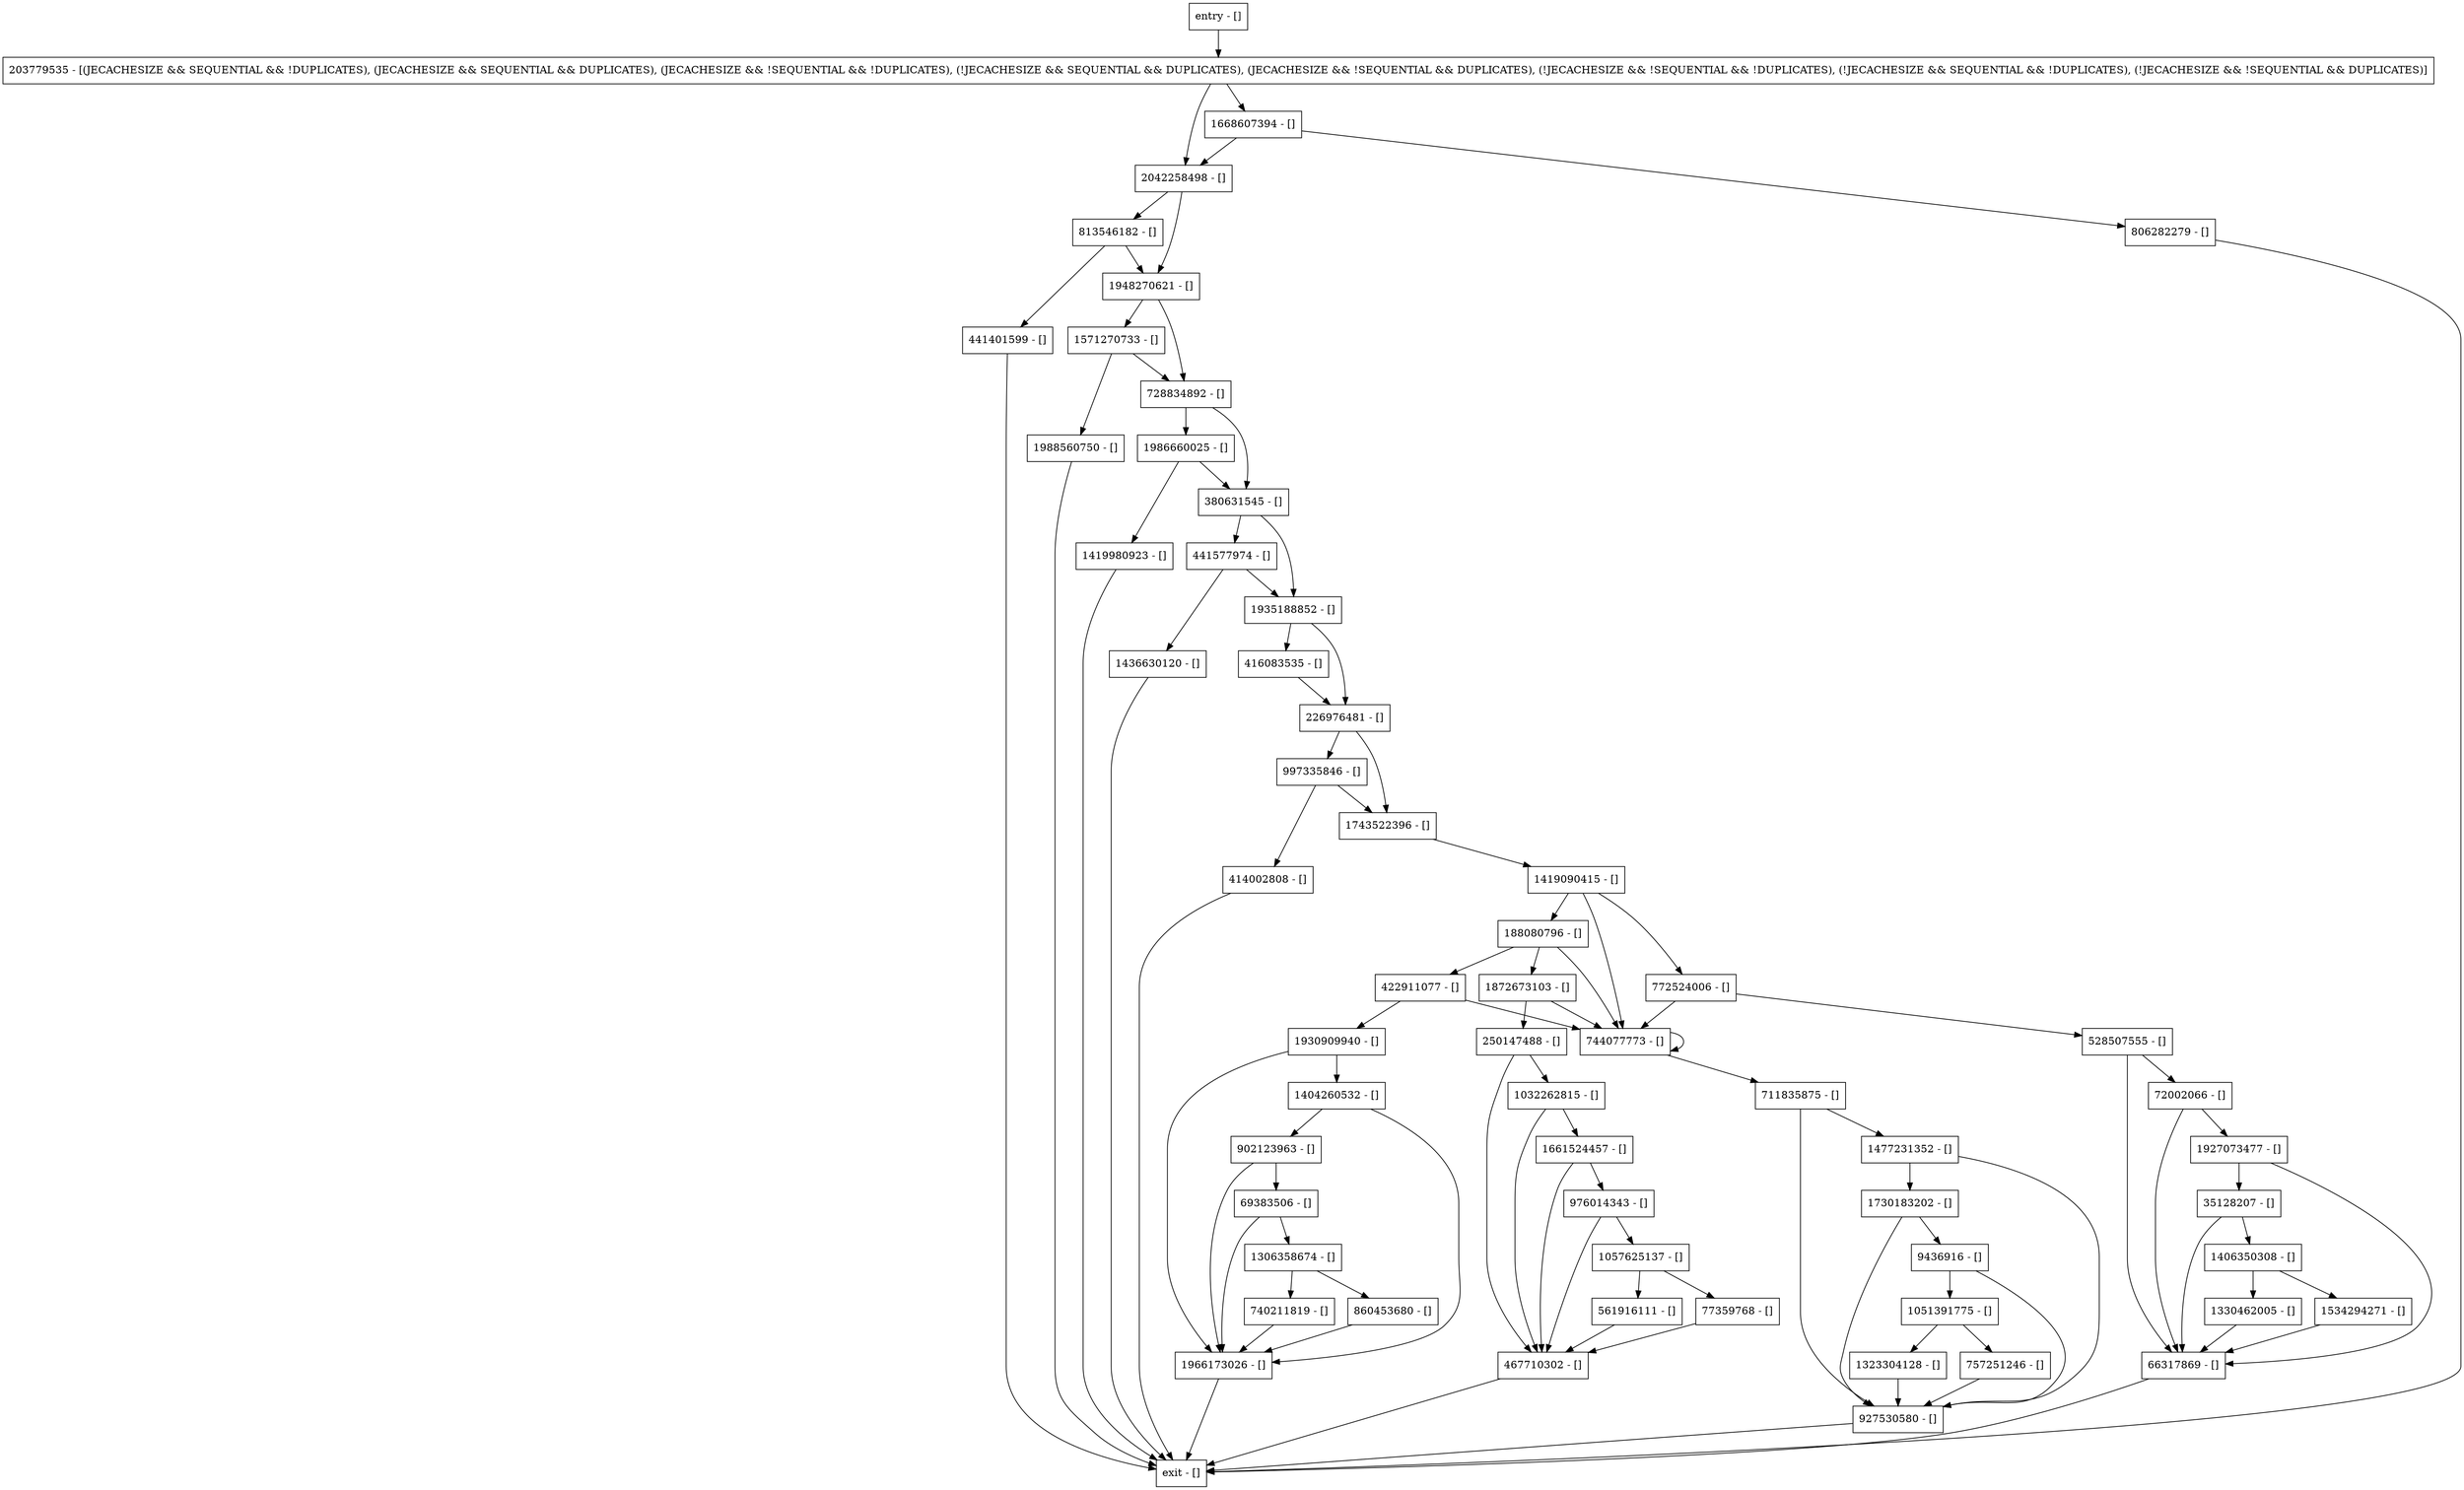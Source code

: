 digraph insertOrUpdateRecord {
node [shape=record];
1330462005 [label="1330462005 - []"];
1534294271 [label="1534294271 - []"];
226976481 [label="226976481 - []"];
1743522396 [label="1743522396 - []"];
1661524457 [label="1661524457 - []"];
1477231352 [label="1477231352 - []"];
1419090415 [label="1419090415 - []"];
1057625137 [label="1057625137 - []"];
414002808 [label="414002808 - []"];
1406350308 [label="1406350308 - []"];
441577974 [label="441577974 - []"];
728834892 [label="728834892 - []"];
380631545 [label="380631545 - []"];
441401599 [label="441401599 - []"];
902123963 [label="902123963 - []"];
927530580 [label="927530580 - []"];
1730183202 [label="1730183202 - []"];
203779535 [label="203779535 - [(JECACHESIZE && SEQUENTIAL && !DUPLICATES), (JECACHESIZE && SEQUENTIAL && DUPLICATES), (JECACHESIZE && !SEQUENTIAL && !DUPLICATES), (!JECACHESIZE && SEQUENTIAL && DUPLICATES), (JECACHESIZE && !SEQUENTIAL && DUPLICATES), (!JECACHESIZE && !SEQUENTIAL && !DUPLICATES), (!JECACHESIZE && SEQUENTIAL && !DUPLICATES), (!JECACHESIZE && !SEQUENTIAL && DUPLICATES)]"];
2042258498 [label="2042258498 - []"];
772524006 [label="772524006 - []"];
528507555 [label="528507555 - []"];
1668607394 [label="1668607394 - []"];
69383506 [label="69383506 - []"];
561916111 [label="561916111 - []"];
1930909940 [label="1930909940 - []"];
422911077 [label="422911077 - []"];
entry [label="entry - []"];
exit [label="exit - []"];
1419980923 [label="1419980923 - []"];
813546182 [label="813546182 - []"];
740211819 [label="740211819 - []"];
1988560750 [label="1988560750 - []"];
416083535 [label="416083535 - []"];
744077773 [label="744077773 - []"];
711835875 [label="711835875 - []"];
77359768 [label="77359768 - []"];
1872673103 [label="1872673103 - []"];
9436916 [label="9436916 - []"];
1323304128 [label="1323304128 - []"];
1935188852 [label="1935188852 - []"];
188080796 [label="188080796 - []"];
467710302 [label="467710302 - []"];
997335846 [label="997335846 - []"];
1404260532 [label="1404260532 - []"];
1306358674 [label="1306358674 - []"];
66317869 [label="66317869 - []"];
757251246 [label="757251246 - []"];
1948270621 [label="1948270621 - []"];
72002066 [label="72002066 - []"];
806282279 [label="806282279 - []"];
1436630120 [label="1436630120 - []"];
860453680 [label="860453680 - []"];
1571270733 [label="1571270733 - []"];
1927073477 [label="1927073477 - []"];
1051391775 [label="1051391775 - []"];
1032262815 [label="1032262815 - []"];
250147488 [label="250147488 - []"];
976014343 [label="976014343 - []"];
1966173026 [label="1966173026 - []"];
35128207 [label="35128207 - []"];
1986660025 [label="1986660025 - []"];
entry;
exit;
1330462005 -> 66317869;
1534294271 -> 66317869;
226976481 -> 1743522396;
226976481 -> 997335846;
1743522396 -> 1419090415;
1661524457 -> 467710302;
1661524457 -> 976014343;
1477231352 -> 927530580;
1477231352 -> 1730183202;
1419090415 -> 188080796;
1419090415 -> 772524006;
1419090415 -> 744077773;
1057625137 -> 77359768;
1057625137 -> 561916111;
414002808 -> exit;
1406350308 -> 1330462005;
1406350308 -> 1534294271;
441577974 -> 1935188852;
441577974 -> 1436630120;
728834892 -> 380631545;
728834892 -> 1986660025;
380631545 -> 1935188852;
380631545 -> 441577974;
441401599 -> exit;
902123963 -> 69383506;
902123963 -> 1966173026;
927530580 -> exit;
1730183202 -> 9436916;
1730183202 -> 927530580;
203779535 -> 2042258498;
203779535 -> 1668607394;
2042258498 -> 1948270621;
2042258498 -> 813546182;
772524006 -> 744077773;
772524006 -> 528507555;
528507555 -> 66317869;
528507555 -> 72002066;
1668607394 -> 2042258498;
1668607394 -> 806282279;
69383506 -> 1306358674;
69383506 -> 1966173026;
561916111 -> 467710302;
1930909940 -> 1966173026;
1930909940 -> 1404260532;
422911077 -> 744077773;
422911077 -> 1930909940;
entry -> 203779535;
1419980923 -> exit;
813546182 -> 1948270621;
813546182 -> 441401599;
740211819 -> 1966173026;
1988560750 -> exit;
416083535 -> 226976481;
744077773 -> 744077773;
744077773 -> 711835875;
711835875 -> 1477231352;
711835875 -> 927530580;
77359768 -> 467710302;
1872673103 -> 744077773;
1872673103 -> 250147488;
9436916 -> 1051391775;
9436916 -> 927530580;
1323304128 -> 927530580;
1935188852 -> 416083535;
1935188852 -> 226976481;
188080796 -> 744077773;
188080796 -> 1872673103;
188080796 -> 422911077;
467710302 -> exit;
997335846 -> 1743522396;
997335846 -> 414002808;
1404260532 -> 1966173026;
1404260532 -> 902123963;
1306358674 -> 740211819;
1306358674 -> 860453680;
66317869 -> exit;
757251246 -> 927530580;
1948270621 -> 1571270733;
1948270621 -> 728834892;
72002066 -> 1927073477;
72002066 -> 66317869;
806282279 -> exit;
1436630120 -> exit;
860453680 -> 1966173026;
1571270733 -> 1988560750;
1571270733 -> 728834892;
1927073477 -> 66317869;
1927073477 -> 35128207;
1051391775 -> 757251246;
1051391775 -> 1323304128;
1032262815 -> 467710302;
1032262815 -> 1661524457;
250147488 -> 467710302;
250147488 -> 1032262815;
976014343 -> 467710302;
976014343 -> 1057625137;
1966173026 -> exit;
35128207 -> 1406350308;
35128207 -> 66317869;
1986660025 -> 1419980923;
1986660025 -> 380631545;
}
